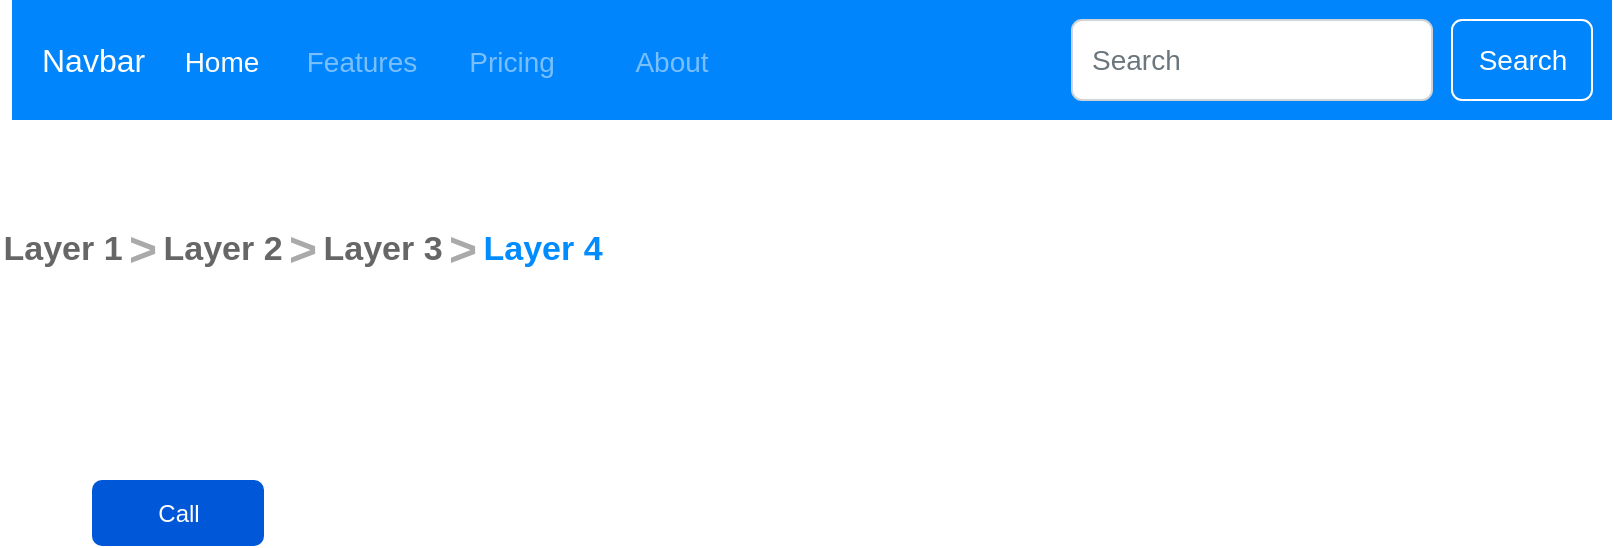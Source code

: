 <mxfile>
    <diagram id="17TiUcdI1liMfUoA8DAE" name="Page-1">
        <mxGraphModel dx="837" dy="524" grid="1" gridSize="10" guides="1" tooltips="1" connect="1" arrows="1" fold="1" page="1" pageScale="1" pageWidth="850" pageHeight="1100" math="0" shadow="0">
            <root>
                <mxCell id="0"/>
                <mxCell id="1" parent="0"/>
                <mxCell id="4" value="Call" style="rounded=1;fillColor=#0057D8;align=center;strokeColor=none;html=1;fontColor=#ffffff;fontSize=12;sketch=0;" vertex="1" parent="1">
                    <mxGeometry x="65" y="260" width="86" height="33" as="geometry"/>
                </mxCell>
                <mxCell id="6" value="Layer 1" style="strokeWidth=1;shadow=0;dashed=0;align=center;html=1;shape=mxgraph.mockup.navigation.anchor;fontSize=17;fontColor=#666666;fontStyle=1;" vertex="1" parent="1">
                    <mxGeometry x="20" y="130" width="60" height="30" as="geometry"/>
                </mxCell>
                <mxCell id="7" value="&gt;" style="strokeWidth=1;shadow=0;dashed=0;align=center;html=1;shape=mxgraph.mockup.navigation.anchor;fontSize=24;fontColor=#aaaaaa;fontStyle=1;" vertex="1" parent="1">
                    <mxGeometry x="80" y="130" width="20" height="30" as="geometry"/>
                </mxCell>
                <mxCell id="8" value="Layer 2" style="strokeWidth=1;shadow=0;dashed=0;align=center;html=1;shape=mxgraph.mockup.navigation.anchor;fontSize=17;fontColor=#666666;fontStyle=1;" vertex="1" parent="1">
                    <mxGeometry x="100" y="130" width="60" height="30" as="geometry"/>
                </mxCell>
                <mxCell id="9" value="&gt;" style="strokeWidth=1;shadow=0;dashed=0;align=center;html=1;shape=mxgraph.mockup.navigation.anchor;fontSize=24;fontColor=#aaaaaa;fontStyle=1;" vertex="1" parent="1">
                    <mxGeometry x="160" y="130" width="20" height="30" as="geometry"/>
                </mxCell>
                <mxCell id="10" value="Layer 3" style="strokeWidth=1;shadow=0;dashed=0;align=center;html=1;shape=mxgraph.mockup.navigation.anchor;fontSize=17;fontColor=#666666;fontStyle=1;" vertex="1" parent="1">
                    <mxGeometry x="180" y="130" width="60" height="30" as="geometry"/>
                </mxCell>
                <mxCell id="11" value="&gt;" style="strokeWidth=1;shadow=0;dashed=0;align=center;html=1;shape=mxgraph.mockup.navigation.anchor;fontSize=24;fontColor=#aaaaaa;fontStyle=1;" vertex="1" parent="1">
                    <mxGeometry x="240" y="130" width="20" height="30" as="geometry"/>
                </mxCell>
                <mxCell id="12" value="Layer 4" style="strokeWidth=1;shadow=0;dashed=0;align=center;html=1;shape=mxgraph.mockup.navigation.anchor;fontSize=17;fontColor=#008cff;fontStyle=1;" vertex="1" parent="1">
                    <mxGeometry x="260" y="130" width="60" height="30" as="geometry"/>
                </mxCell>
                <mxCell id="16" value="Navbar" style="html=1;shadow=0;dashed=0;fillColor=#0085FC;strokeColor=none;fontSize=16;fontColor=#ffffff;align=left;spacing=15;" vertex="1" parent="1">
                    <mxGeometry x="25" y="20" width="800" height="60" as="geometry"/>
                </mxCell>
                <mxCell id="17" value="Home" style="fillColor=none;strokeColor=none;fontSize=14;fontColor=#ffffff;align=center;" vertex="1" parent="16">
                    <mxGeometry width="70" height="40" relative="1" as="geometry">
                        <mxPoint x="70" y="10" as="offset"/>
                    </mxGeometry>
                </mxCell>
                <mxCell id="18" value="Features" style="fillColor=none;strokeColor=none;fontSize=14;fontColor=#79BFFD;align=center;" vertex="1" parent="16">
                    <mxGeometry width="70" height="40" relative="1" as="geometry">
                        <mxPoint x="140" y="10" as="offset"/>
                    </mxGeometry>
                </mxCell>
                <mxCell id="19" value="Pricing" style="fillColor=none;strokeColor=none;fontSize=14;fontColor=#79BFFD;align=center;spacingRight=0;" vertex="1" parent="16">
                    <mxGeometry width="80" height="40" relative="1" as="geometry">
                        <mxPoint x="210" y="10" as="offset"/>
                    </mxGeometry>
                </mxCell>
                <mxCell id="20" value="About" style="fillColor=none;strokeColor=none;fontSize=14;fontColor=#79BFFD;align=center;" vertex="1" parent="16">
                    <mxGeometry width="80" height="40" relative="1" as="geometry">
                        <mxPoint x="290" y="10" as="offset"/>
                    </mxGeometry>
                </mxCell>
                <mxCell id="21" value="Search" style="html=1;shadow=0;dashed=0;shape=mxgraph.bootstrap.rrect;rSize=5;fontSize=14;fontColor=#ffffff;strokeColor=#ffffff;fillColor=none;" vertex="1" parent="16">
                    <mxGeometry x="1" width="70" height="40" relative="1" as="geometry">
                        <mxPoint x="-80" y="10" as="offset"/>
                    </mxGeometry>
                </mxCell>
                <mxCell id="22" value="Search" style="html=1;shadow=0;dashed=0;shape=mxgraph.bootstrap.rrect;rSize=5;fontSize=14;fontColor=#6C767D;strokeColor=#CED4DA;fillColor=#ffffff;align=left;spacing=10;" vertex="1" parent="16">
                    <mxGeometry x="1" width="180" height="40" relative="1" as="geometry">
                        <mxPoint x="-270" y="10" as="offset"/>
                    </mxGeometry>
                </mxCell>
            </root>
        </mxGraphModel>
    </diagram>
    <diagram id="fJXQ8wb4RPndDhVWZOaW" name="Page-2">
        <mxGraphModel dx="837" dy="524" grid="1" gridSize="10" guides="1" tooltips="1" connect="1" arrows="1" fold="1" page="1" pageScale="1" pageWidth="850" pageHeight="1100" math="0" shadow="0">
            <root>
                <mxCell id="rc40N2USjCdUX6H5CnkW-0"/>
                <mxCell id="rc40N2USjCdUX6H5CnkW-1" parent="rc40N2USjCdUX6H5CnkW-0"/>
                <mxCell id="rc40N2USjCdUX6H5CnkW-2" value="Navbar" style="html=1;shadow=0;dashed=0;fillColor=#F8F9FA;strokeColor=none;fontSize=16;fontColor=#181819;align=left;spacing=15;" vertex="1" parent="rc40N2USjCdUX6H5CnkW-1">
                    <mxGeometry x="40" y="60" width="800" height="60" as="geometry"/>
                </mxCell>
                <mxCell id="rc40N2USjCdUX6H5CnkW-3" value="Home" style="fillColor=none;strokeColor=none;fontSize=14;fontColor=#181819;align=center;" vertex="1" parent="rc40N2USjCdUX6H5CnkW-2">
                    <mxGeometry width="70" height="40" relative="1" as="geometry">
                        <mxPoint x="70" y="10" as="offset"/>
                    </mxGeometry>
                </mxCell>
                <mxCell id="rc40N2USjCdUX6H5CnkW-4" value="Link" style="fillColor=none;strokeColor=none;fontSize=14;fontColor=#7C7C7D;align=center;" vertex="1" parent="rc40N2USjCdUX6H5CnkW-2">
                    <mxGeometry width="50" height="40" relative="1" as="geometry">
                        <mxPoint x="140" y="10" as="offset"/>
                    </mxGeometry>
                </mxCell>
                <mxCell id="rc40N2USjCdUX6H5CnkW-5" value="Dropdown" style="fillColor=none;strokeColor=none;fontSize=14;fontColor=#7C7C7D;align=right;spacingRight=20;" vertex="1" parent="rc40N2USjCdUX6H5CnkW-2">
                    <mxGeometry width="100" height="40" relative="1" as="geometry">
                        <mxPoint x="190" y="10" as="offset"/>
                    </mxGeometry>
                </mxCell>
                <mxCell id="rc40N2USjCdUX6H5CnkW-6" value="" style="shape=triangle;direction=south;fillColor=#7C7C7D;strokeColor=none;perimeter=none;fontSize=25;" vertex="1" parent="rc40N2USjCdUX6H5CnkW-5">
                    <mxGeometry x="1" y="0.5" width="10" height="5" relative="1" as="geometry">
                        <mxPoint x="-17" y="-2.5" as="offset"/>
                    </mxGeometry>
                </mxCell>
                <mxCell id="rc40N2USjCdUX6H5CnkW-7" value="Disabled" style="fillColor=none;strokeColor=none;fontSize=14;fontColor=#ADAEAF;align=center;" vertex="1" parent="rc40N2USjCdUX6H5CnkW-2">
                    <mxGeometry width="80" height="40" relative="1" as="geometry">
                        <mxPoint x="290" y="10" as="offset"/>
                    </mxGeometry>
                </mxCell>
                <mxCell id="rc40N2USjCdUX6H5CnkW-8" value="Search" style="html=1;shadow=0;dashed=0;shape=mxgraph.bootstrap.rrect;rSize=5;fontSize=14;fontColor=#33A64C;strokeColor=#33A64C;fillColor=none;" vertex="1" parent="rc40N2USjCdUX6H5CnkW-2">
                    <mxGeometry x="1" width="70" height="40" relative="1" as="geometry">
                        <mxPoint x="-80" y="10" as="offset"/>
                    </mxGeometry>
                </mxCell>
                <mxCell id="rc40N2USjCdUX6H5CnkW-9" value="Search" style="html=1;shadow=0;dashed=0;shape=mxgraph.bootstrap.rrect;rSize=5;fontSize=14;fontColor=#6C767D;strokeColor=#CED4DA;fillColor=#ffffff;align=left;spacing=10;" vertex="1" parent="rc40N2USjCdUX6H5CnkW-2">
                    <mxGeometry x="1" width="180" height="40" relative="1" as="geometry">
                        <mxPoint x="-270" y="10" as="offset"/>
                    </mxGeometry>
                </mxCell>
            </root>
        </mxGraphModel>
    </diagram>
</mxfile>